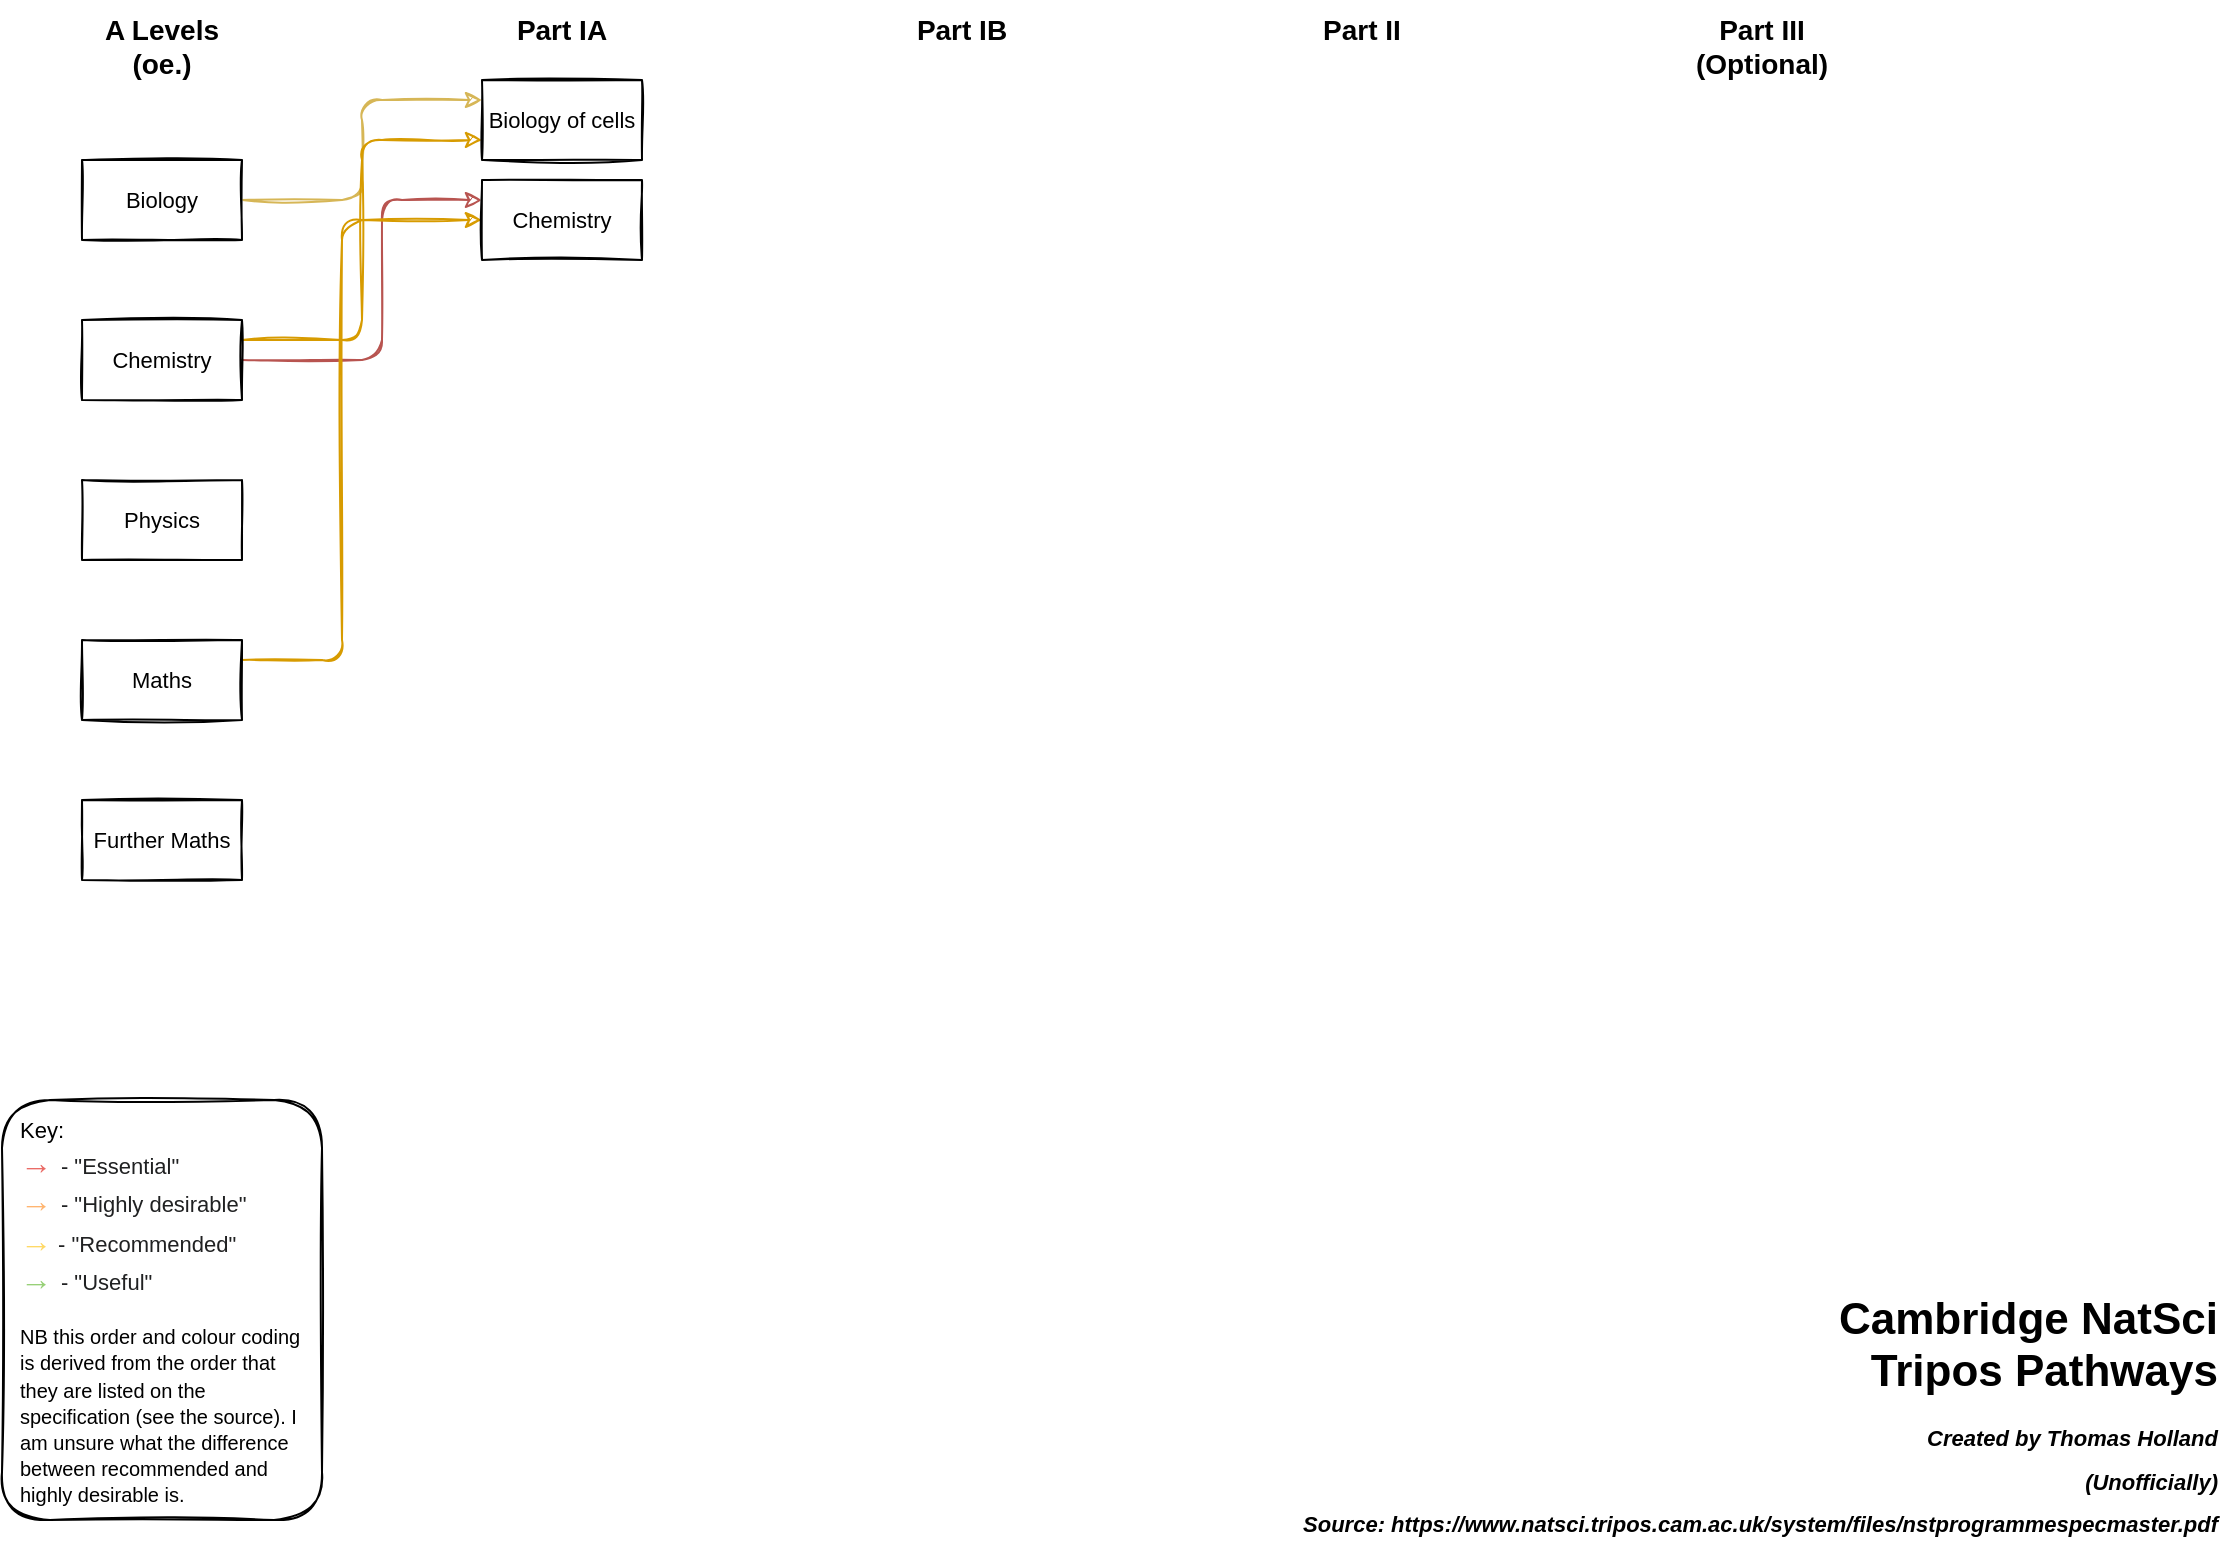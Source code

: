 <mxfile version="17.4.6" type="device"><diagram id="GVHuVvCTlxz1-vgp4Ila" name="Page-1"><mxGraphModel dx="1178" dy="438" grid="1" gridSize="10" guides="1" tooltips="1" connect="1" arrows="1" fold="1" page="1" pageScale="1" pageWidth="1169" pageHeight="827" math="0" shadow="0"><root><mxCell id="0"/><mxCell id="1" parent="0"/><mxCell id="dXGf8KUpGgGZBgJsacC7-1" value="A Levels (oe.)" style="text;html=1;strokeColor=none;fillColor=none;align=center;verticalAlign=top;whiteSpace=wrap;rounded=0;sketch=1;fontSize=14;fontStyle=1" vertex="1" parent="1"><mxGeometry x="80" y="40" width="80" height="30" as="geometry"/></mxCell><mxCell id="dXGf8KUpGgGZBgJsacC7-2" value="Part IA" style="text;html=1;strokeColor=none;fillColor=none;align=center;verticalAlign=middle;whiteSpace=wrap;rounded=0;sketch=1;fontSize=14;fontStyle=1" vertex="1" parent="1"><mxGeometry x="280" y="40" width="80" height="30" as="geometry"/></mxCell><mxCell id="dXGf8KUpGgGZBgJsacC7-3" value="Part IB" style="text;html=1;strokeColor=none;fillColor=none;align=center;verticalAlign=middle;whiteSpace=wrap;rounded=0;sketch=1;fontSize=14;fontStyle=1" vertex="1" parent="1"><mxGeometry x="480" y="40" width="80" height="30" as="geometry"/></mxCell><mxCell id="dXGf8KUpGgGZBgJsacC7-4" value="Part II" style="text;html=1;strokeColor=none;fillColor=none;align=center;verticalAlign=middle;whiteSpace=wrap;rounded=0;sketch=1;fontSize=14;fontStyle=1" vertex="1" parent="1"><mxGeometry x="680" y="40" width="80" height="30" as="geometry"/></mxCell><mxCell id="dXGf8KUpGgGZBgJsacC7-5" value="Part III&lt;br style=&quot;font-size: 14px;&quot;&gt;(Optional)" style="text;html=1;strokeColor=none;fillColor=none;align=center;verticalAlign=top;whiteSpace=wrap;rounded=0;sketch=1;fontSize=14;fontStyle=1" vertex="1" parent="1"><mxGeometry x="880" y="40" width="80" height="30" as="geometry"/></mxCell><mxCell id="dXGf8KUpGgGZBgJsacC7-6" value="Cambridge NatSci Tripos Pathways" style="text;html=1;strokeColor=none;fillColor=none;align=right;verticalAlign=top;whiteSpace=wrap;rounded=0;sketch=1;fontSize=22;fontStyle=1" vertex="1" parent="1"><mxGeometry x="950" y="680" width="200" height="60" as="geometry"/></mxCell><mxCell id="dXGf8KUpGgGZBgJsacC7-7" value="&lt;font style=&quot;font-size: 11px&quot;&gt;Created by Thomas Holland&lt;br&gt;(Unofficially)&lt;br&gt;Source:&amp;nbsp;https://www.natsci.tripos.cam.ac.uk/system/files/nstprogrammespecmaster.pdf&lt;br&gt;&lt;/font&gt;" style="text;html=1;strokeColor=none;fillColor=none;align=right;verticalAlign=top;whiteSpace=wrap;rounded=0;sketch=1;fontSize=18;fontStyle=3" vertex="1" parent="1"><mxGeometry x="990" y="740" width="160" height="60" as="geometry"/></mxCell><mxCell id="dXGf8KUpGgGZBgJsacC7-18" style="edgeStyle=orthogonalEdgeStyle;curved=0;rounded=1;sketch=1;orthogonalLoop=1;jettySize=auto;html=1;exitX=1;exitY=0.5;exitDx=0;exitDy=0;entryX=0;entryY=0.25;entryDx=0;entryDy=0;fontSize=22;fontColor=#97D077;fillColor=#fff2cc;strokeColor=#d6b656;" edge="1" parent="1" source="dXGf8KUpGgGZBgJsacC7-8" target="dXGf8KUpGgGZBgJsacC7-15"><mxGeometry relative="1" as="geometry"/></mxCell><mxCell id="dXGf8KUpGgGZBgJsacC7-8" value="Biology" style="rounded=0;whiteSpace=wrap;html=1;sketch=1;fontSize=11;" vertex="1" parent="1"><mxGeometry x="80" y="120" width="80" height="40" as="geometry"/></mxCell><mxCell id="dXGf8KUpGgGZBgJsacC7-17" style="edgeStyle=orthogonalEdgeStyle;curved=0;rounded=1;sketch=1;orthogonalLoop=1;jettySize=auto;html=1;exitX=1;exitY=0.25;exitDx=0;exitDy=0;entryX=0;entryY=0.75;entryDx=0;entryDy=0;fontSize=22;fontColor=#97D077;fillColor=#ffe6cc;strokeColor=#d79b00;" edge="1" parent="1" source="dXGf8KUpGgGZBgJsacC7-9" target="dXGf8KUpGgGZBgJsacC7-15"><mxGeometry relative="1" as="geometry"/></mxCell><mxCell id="dXGf8KUpGgGZBgJsacC7-21" style="edgeStyle=orthogonalEdgeStyle;curved=0;rounded=1;sketch=1;orthogonalLoop=1;jettySize=auto;html=1;exitX=1;exitY=0.5;exitDx=0;exitDy=0;entryX=0;entryY=0.25;entryDx=0;entryDy=0;fontSize=22;fontColor=#97D077;fillColor=#f8cecc;strokeColor=#b85450;" edge="1" parent="1" source="dXGf8KUpGgGZBgJsacC7-9" target="dXGf8KUpGgGZBgJsacC7-19"><mxGeometry relative="1" as="geometry"><Array as="points"><mxPoint x="230" y="220"/><mxPoint x="230" y="140"/></Array></mxGeometry></mxCell><mxCell id="dXGf8KUpGgGZBgJsacC7-9" value="Chemistry" style="rounded=0;whiteSpace=wrap;html=1;sketch=1;fontSize=11;" vertex="1" parent="1"><mxGeometry x="80" y="200" width="80" height="40" as="geometry"/></mxCell><mxCell id="dXGf8KUpGgGZBgJsacC7-10" value="Physics" style="rounded=0;whiteSpace=wrap;html=1;sketch=1;fontSize=11;" vertex="1" parent="1"><mxGeometry x="80" y="280" width="80" height="40" as="geometry"/></mxCell><mxCell id="dXGf8KUpGgGZBgJsacC7-22" style="edgeStyle=orthogonalEdgeStyle;curved=0;rounded=1;sketch=1;orthogonalLoop=1;jettySize=auto;html=1;exitX=1;exitY=0.25;exitDx=0;exitDy=0;entryX=0;entryY=0.5;entryDx=0;entryDy=0;fontSize=22;fontColor=#97D077;fillColor=#ffe6cc;strokeColor=#d79b00;" edge="1" parent="1" source="dXGf8KUpGgGZBgJsacC7-11" target="dXGf8KUpGgGZBgJsacC7-19"><mxGeometry relative="1" as="geometry"><Array as="points"><mxPoint x="210" y="370"/><mxPoint x="210" y="150"/></Array></mxGeometry></mxCell><mxCell id="dXGf8KUpGgGZBgJsacC7-11" value="Maths" style="rounded=0;whiteSpace=wrap;html=1;sketch=1;fontSize=11;" vertex="1" parent="1"><mxGeometry x="80" y="360" width="80" height="40" as="geometry"/></mxCell><mxCell id="dXGf8KUpGgGZBgJsacC7-12" value="Further Maths" style="rounded=0;whiteSpace=wrap;html=1;sketch=1;fontSize=11;" vertex="1" parent="1"><mxGeometry x="80" y="440" width="80" height="40" as="geometry"/></mxCell><mxCell id="dXGf8KUpGgGZBgJsacC7-13" value="Key:&lt;br&gt;&lt;font style=&quot;font-size: 16px&quot;&gt;&lt;span style=&quot;font-family: sans-serif ; background-color: rgb(255 , 255 , 255)&quot;&gt;&lt;font color=&quot;#ea6b66&quot; style=&quot;font-size: 16px&quot;&gt;→&lt;/font&gt;&lt;/span&gt;&lt;span style=&quot;color: rgb(32 , 33 , 34) ; font-family: sans-serif ; background-color: rgb(255 , 255 , 255)&quot;&gt; &lt;/span&gt;&lt;/font&gt;&lt;span style=&quot;color: rgb(32 , 33 , 34) ; font-family: sans-serif ; background-color: rgb(255 , 255 , 255)&quot;&gt;&lt;font style=&quot;font-size: 11px&quot;&gt;- &quot;Essential&quot;&lt;/font&gt;&lt;br&gt;&lt;/span&gt;&lt;font style=&quot;font-size: 16px&quot;&gt;&lt;span style=&quot;font-family: sans-serif ; background-color: rgb(255 , 255 , 255)&quot;&gt;&lt;font color=&quot;#ffb570&quot; style=&quot;font-size: 16px&quot;&gt;→&lt;/font&gt;&lt;/span&gt;&lt;span style=&quot;color: rgb(32 , 33 , 34) ; font-family: sans-serif ; background-color: rgb(255 , 255 , 255)&quot;&gt; &lt;/span&gt;&lt;/font&gt;&lt;span style=&quot;color: rgb(32 , 33 , 34) ; font-family: sans-serif ; background-color: rgb(255 , 255 , 255)&quot;&gt;&lt;font style=&quot;font-size: 11px&quot;&gt;- &quot;Highly desirable&quot;&lt;/font&gt;&lt;/span&gt;&lt;span style=&quot;color: rgb(32 , 33 , 34) ; font-family: sans-serif ; font-size: 14px ; background-color: rgb(255 , 255 , 255)&quot;&gt;&lt;br&gt;&lt;/span&gt;&lt;span style=&quot;background-color: rgb(255 , 255 , 255)&quot;&gt;&lt;font face=&quot;sans-serif&quot; style=&quot;font-size: 11px&quot;&gt;&lt;span&gt;&lt;font color=&quot;#ffd966&quot; style=&quot;font-size: 16px&quot;&gt;→&lt;/font&gt;&lt;font color=&quot;#202122&quot; style=&quot;font-size: 11px&quot;&gt; - &quot;Recommended&quot;&lt;/font&gt;&lt;br&gt;&lt;/span&gt;&lt;/font&gt;&lt;/span&gt;&lt;span style=&quot;font-family: sans-serif ; background-color: rgb(255 , 255 , 255) ; font-size: 16px&quot;&gt;&lt;font color=&quot;#97d077&quot; style=&quot;font-size: 16px&quot;&gt;&lt;b&gt;→&lt;/b&gt;&lt;/font&gt;&lt;/span&gt;&lt;span style=&quot;color: rgb(32 , 33 , 34) ; font-family: sans-serif ; background-color: rgb(255 , 255 , 255)&quot;&gt;&lt;b style=&quot;font-size: 16px&quot;&gt;&lt;font style=&quot;font-size: 16px&quot;&gt; &lt;/font&gt;&lt;/b&gt;&lt;font style=&quot;font-size: 11px&quot;&gt;- &quot;Useful&quot;&lt;/font&gt;&lt;br&gt;&lt;/span&gt;&lt;br style=&quot;font-size: 10px&quot;&gt;&lt;font size=&quot;1&quot;&gt;NB this order and colour coding is derived from the order that they are listed on the specification (see the source). I am unsure what the difference between recommended&amp;nbsp;and highly desirable&amp;nbsp;is.&lt;/font&gt;" style="rounded=1;whiteSpace=wrap;html=1;sketch=1;fontSize=11;align=left;verticalAlign=top;spacingTop=2;spacingLeft=7;spacingRight=2;spacingBottom=2;" vertex="1" parent="1"><mxGeometry x="40" y="590" width="160" height="210" as="geometry"/></mxCell><mxCell id="dXGf8KUpGgGZBgJsacC7-15" value="Biology of cells" style="rounded=0;whiteSpace=wrap;html=1;sketch=1;fontSize=11;" vertex="1" parent="1"><mxGeometry x="280" y="80" width="80" height="40" as="geometry"/></mxCell><mxCell id="dXGf8KUpGgGZBgJsacC7-19" value="Chemistry" style="rounded=0;whiteSpace=wrap;html=1;sketch=1;fontSize=11;" vertex="1" parent="1"><mxGeometry x="280" y="130" width="80" height="40" as="geometry"/></mxCell></root></mxGraphModel></diagram></mxfile>